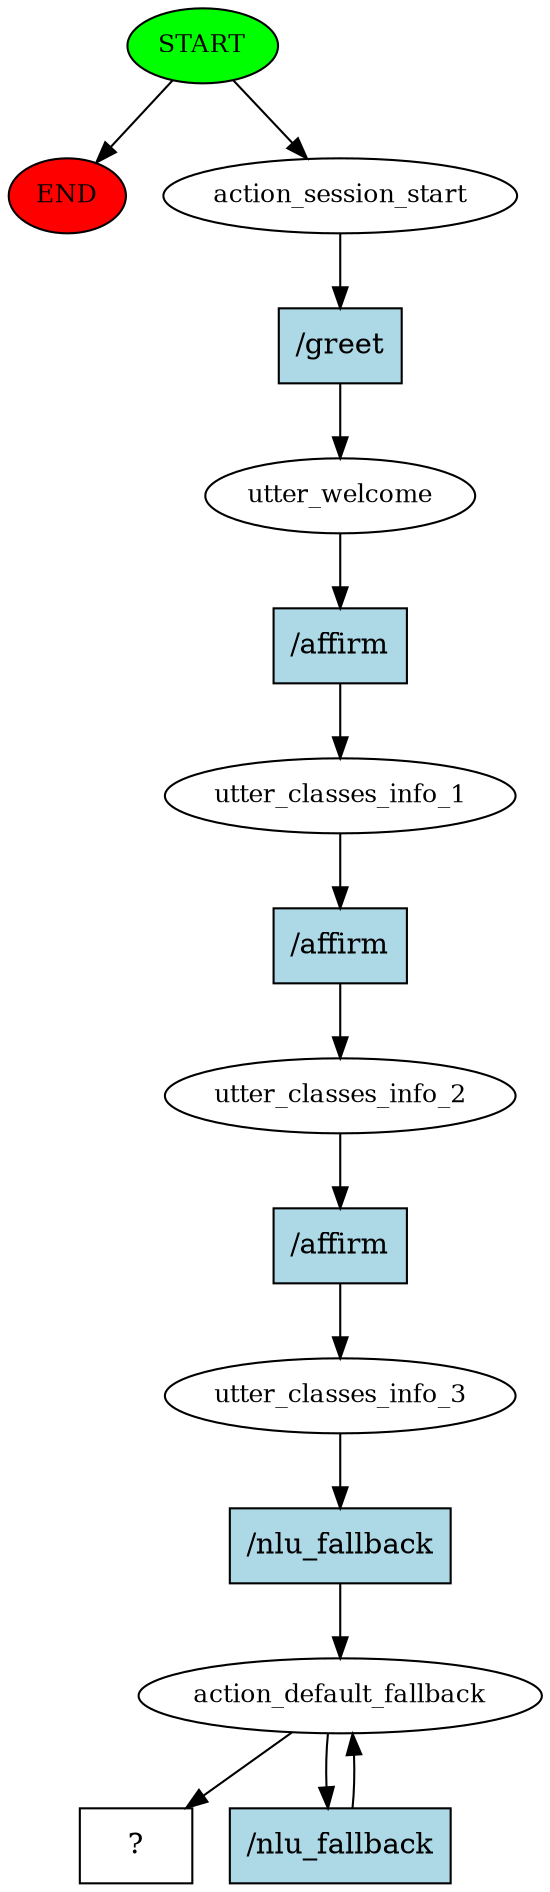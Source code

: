 digraph  {
0 [class="start active", fillcolor=green, fontsize=12, label=START, style=filled];
"-1" [class=end, fillcolor=red, fontsize=12, label=END, style=filled];
1 [class=active, fontsize=12, label=action_session_start];
2 [class=active, fontsize=12, label=utter_welcome];
3 [class=active, fontsize=12, label=utter_classes_info_1];
4 [class=active, fontsize=12, label=utter_classes_info_2];
5 [class=active, fontsize=12, label=utter_classes_info_3];
6 [class=active, fontsize=12, label=action_default_fallback];
8 [class="intent dashed active", label="  ?  ", shape=rect];
9 [class="intent active", fillcolor=lightblue, label="/greet", shape=rect, style=filled];
10 [class="intent active", fillcolor=lightblue, label="/affirm", shape=rect, style=filled];
11 [class="intent active", fillcolor=lightblue, label="/affirm", shape=rect, style=filled];
12 [class="intent active", fillcolor=lightblue, label="/affirm", shape=rect, style=filled];
13 [class="intent active", fillcolor=lightblue, label="/nlu_fallback", shape=rect, style=filled];
14 [class="intent active", fillcolor=lightblue, label="/nlu_fallback", shape=rect, style=filled];
0 -> "-1"  [class="", key=NONE, label=""];
0 -> 1  [class=active, key=NONE, label=""];
1 -> 9  [class=active, key=0];
2 -> 10  [class=active, key=0];
3 -> 11  [class=active, key=0];
4 -> 12  [class=active, key=0];
5 -> 13  [class=active, key=0];
6 -> 8  [class=active, key=NONE, label=""];
6 -> 14  [class=active, key=0];
9 -> 2  [class=active, key=0];
10 -> 3  [class=active, key=0];
11 -> 4  [class=active, key=0];
12 -> 5  [class=active, key=0];
13 -> 6  [class=active, key=0];
14 -> 6  [class=active, key=0];
}
